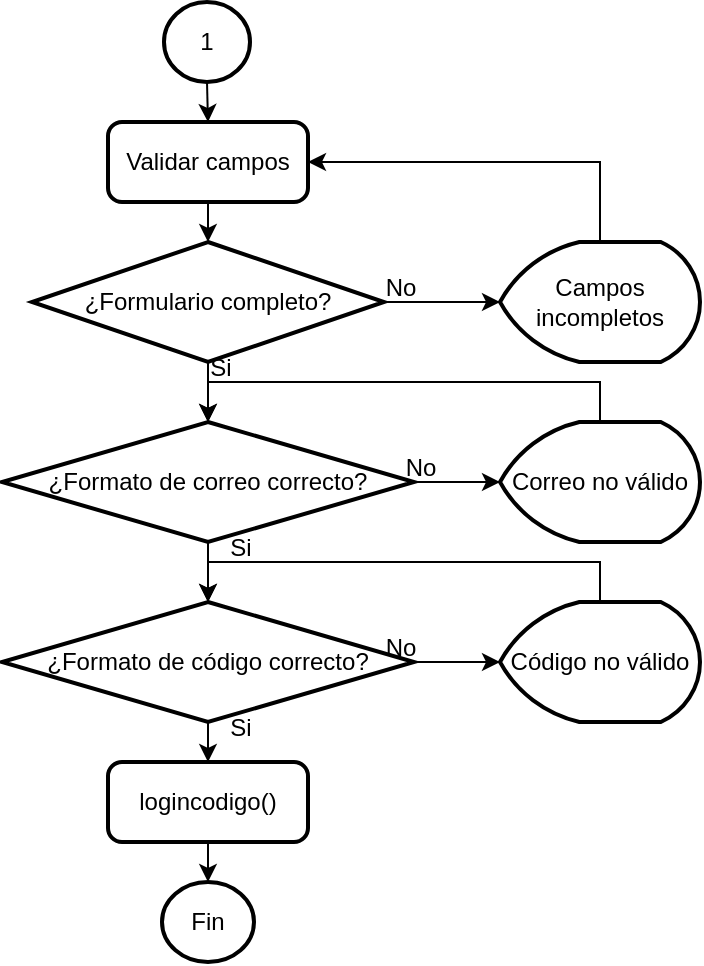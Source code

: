 <mxfile version="24.0.1" type="github">
  <diagram id="C5RBs43oDa-KdzZeNtuy" name="Page-1">
    <mxGraphModel dx="954" dy="600" grid="1" gridSize="10" guides="1" tooltips="1" connect="1" arrows="1" fold="1" page="1" pageScale="1" pageWidth="827" pageHeight="1169" math="0" shadow="0">
      <root>
        <mxCell id="WIyWlLk6GJQsqaUBKTNV-0" />
        <mxCell id="WIyWlLk6GJQsqaUBKTNV-1" parent="WIyWlLk6GJQsqaUBKTNV-0" />
        <mxCell id="3XNKm1Zu1vUke6XJzc6g-7" style="edgeStyle=orthogonalEdgeStyle;rounded=0;orthogonalLoop=1;jettySize=auto;html=1;exitX=0.5;exitY=1;exitDx=0;exitDy=0;exitPerimeter=0;entryX=0.5;entryY=0;entryDx=0;entryDy=0;" edge="1" parent="WIyWlLk6GJQsqaUBKTNV-1" source="3XNKm1Zu1vUke6XJzc6g-0" target="3XNKm1Zu1vUke6XJzc6g-2">
          <mxGeometry relative="1" as="geometry" />
        </mxCell>
        <mxCell id="3XNKm1Zu1vUke6XJzc6g-0" value="1" style="strokeWidth=2;html=1;shape=mxgraph.flowchart.start_1;whiteSpace=wrap;" vertex="1" parent="WIyWlLk6GJQsqaUBKTNV-1">
          <mxGeometry x="392" y="10" width="43" height="40" as="geometry" />
        </mxCell>
        <mxCell id="3XNKm1Zu1vUke6XJzc6g-1" value="Fin" style="strokeWidth=2;html=1;shape=mxgraph.flowchart.start_1;whiteSpace=wrap;" vertex="1" parent="WIyWlLk6GJQsqaUBKTNV-1">
          <mxGeometry x="391" y="450" width="46" height="40" as="geometry" />
        </mxCell>
        <mxCell id="3XNKm1Zu1vUke6XJzc6g-2" value="Validar campos" style="rounded=1;whiteSpace=wrap;html=1;absoluteArcSize=1;arcSize=14;strokeWidth=2;" vertex="1" parent="WIyWlLk6GJQsqaUBKTNV-1">
          <mxGeometry x="364" y="70" width="100" height="40" as="geometry" />
        </mxCell>
        <mxCell id="3XNKm1Zu1vUke6XJzc6g-3" value="¿Formulario completo?" style="strokeWidth=2;html=1;shape=mxgraph.flowchart.decision;whiteSpace=wrap;" vertex="1" parent="WIyWlLk6GJQsqaUBKTNV-1">
          <mxGeometry x="326" y="130" width="176" height="60" as="geometry" />
        </mxCell>
        <mxCell id="3XNKm1Zu1vUke6XJzc6g-6" style="edgeStyle=orthogonalEdgeStyle;rounded=0;orthogonalLoop=1;jettySize=auto;html=1;exitX=0.5;exitY=0;exitDx=0;exitDy=0;exitPerimeter=0;entryX=1;entryY=0.5;entryDx=0;entryDy=0;" edge="1" parent="WIyWlLk6GJQsqaUBKTNV-1" source="3XNKm1Zu1vUke6XJzc6g-4" target="3XNKm1Zu1vUke6XJzc6g-2">
          <mxGeometry relative="1" as="geometry" />
        </mxCell>
        <mxCell id="3XNKm1Zu1vUke6XJzc6g-4" value="Campos incompletos" style="strokeWidth=2;html=1;shape=mxgraph.flowchart.display;whiteSpace=wrap;" vertex="1" parent="WIyWlLk6GJQsqaUBKTNV-1">
          <mxGeometry x="560" y="130" width="100" height="60" as="geometry" />
        </mxCell>
        <mxCell id="3XNKm1Zu1vUke6XJzc6g-5" style="edgeStyle=orthogonalEdgeStyle;rounded=0;orthogonalLoop=1;jettySize=auto;html=1;exitX=1;exitY=0.5;exitDx=0;exitDy=0;exitPerimeter=0;entryX=0;entryY=0.5;entryDx=0;entryDy=0;entryPerimeter=0;" edge="1" parent="WIyWlLk6GJQsqaUBKTNV-1" source="3XNKm1Zu1vUke6XJzc6g-3" target="3XNKm1Zu1vUke6XJzc6g-4">
          <mxGeometry relative="1" as="geometry" />
        </mxCell>
        <mxCell id="3XNKm1Zu1vUke6XJzc6g-8" style="edgeStyle=orthogonalEdgeStyle;rounded=0;orthogonalLoop=1;jettySize=auto;html=1;exitX=0.5;exitY=1;exitDx=0;exitDy=0;entryX=0.5;entryY=0;entryDx=0;entryDy=0;entryPerimeter=0;" edge="1" parent="WIyWlLk6GJQsqaUBKTNV-1" source="3XNKm1Zu1vUke6XJzc6g-2" target="3XNKm1Zu1vUke6XJzc6g-3">
          <mxGeometry relative="1" as="geometry" />
        </mxCell>
        <mxCell id="3XNKm1Zu1vUke6XJzc6g-9" value="¿Formato de correo correcto?" style="strokeWidth=2;html=1;shape=mxgraph.flowchart.decision;whiteSpace=wrap;" vertex="1" parent="WIyWlLk6GJQsqaUBKTNV-1">
          <mxGeometry x="311" y="220" width="206" height="60" as="geometry" />
        </mxCell>
        <mxCell id="3XNKm1Zu1vUke6XJzc6g-10" style="edgeStyle=orthogonalEdgeStyle;rounded=0;orthogonalLoop=1;jettySize=auto;html=1;exitX=0.5;exitY=1;exitDx=0;exitDy=0;exitPerimeter=0;entryX=0.5;entryY=0;entryDx=0;entryDy=0;entryPerimeter=0;" edge="1" parent="WIyWlLk6GJQsqaUBKTNV-1" source="3XNKm1Zu1vUke6XJzc6g-3" target="3XNKm1Zu1vUke6XJzc6g-9">
          <mxGeometry relative="1" as="geometry" />
        </mxCell>
        <mxCell id="3XNKm1Zu1vUke6XJzc6g-11" value="Correo no válido" style="strokeWidth=2;html=1;shape=mxgraph.flowchart.display;whiteSpace=wrap;" vertex="1" parent="WIyWlLk6GJQsqaUBKTNV-1">
          <mxGeometry x="560" y="220" width="100" height="60" as="geometry" />
        </mxCell>
        <mxCell id="3XNKm1Zu1vUke6XJzc6g-12" style="edgeStyle=orthogonalEdgeStyle;rounded=0;orthogonalLoop=1;jettySize=auto;html=1;exitX=1;exitY=0.5;exitDx=0;exitDy=0;exitPerimeter=0;entryX=0;entryY=0.5;entryDx=0;entryDy=0;entryPerimeter=0;" edge="1" parent="WIyWlLk6GJQsqaUBKTNV-1" source="3XNKm1Zu1vUke6XJzc6g-9" target="3XNKm1Zu1vUke6XJzc6g-11">
          <mxGeometry relative="1" as="geometry" />
        </mxCell>
        <mxCell id="3XNKm1Zu1vUke6XJzc6g-13" style="edgeStyle=orthogonalEdgeStyle;rounded=0;orthogonalLoop=1;jettySize=auto;html=1;exitX=0.5;exitY=0;exitDx=0;exitDy=0;exitPerimeter=0;entryX=0.5;entryY=0;entryDx=0;entryDy=0;entryPerimeter=0;" edge="1" parent="WIyWlLk6GJQsqaUBKTNV-1" source="3XNKm1Zu1vUke6XJzc6g-11" target="3XNKm1Zu1vUke6XJzc6g-9">
          <mxGeometry relative="1" as="geometry" />
        </mxCell>
        <mxCell id="3XNKm1Zu1vUke6XJzc6g-21" style="edgeStyle=orthogonalEdgeStyle;rounded=0;orthogonalLoop=1;jettySize=auto;html=1;exitX=0.5;exitY=1;exitDx=0;exitDy=0;exitPerimeter=0;entryX=0.5;entryY=0;entryDx=0;entryDy=0;" edge="1" parent="WIyWlLk6GJQsqaUBKTNV-1" source="3XNKm1Zu1vUke6XJzc6g-14" target="3XNKm1Zu1vUke6XJzc6g-20">
          <mxGeometry relative="1" as="geometry" />
        </mxCell>
        <mxCell id="3XNKm1Zu1vUke6XJzc6g-14" value="¿Formato de código correcto?" style="strokeWidth=2;html=1;shape=mxgraph.flowchart.decision;whiteSpace=wrap;" vertex="1" parent="WIyWlLk6GJQsqaUBKTNV-1">
          <mxGeometry x="311" y="310" width="206" height="60" as="geometry" />
        </mxCell>
        <mxCell id="3XNKm1Zu1vUke6XJzc6g-15" value="Código no válido" style="strokeWidth=2;html=1;shape=mxgraph.flowchart.display;whiteSpace=wrap;" vertex="1" parent="WIyWlLk6GJQsqaUBKTNV-1">
          <mxGeometry x="560" y="310" width="100" height="60" as="geometry" />
        </mxCell>
        <mxCell id="3XNKm1Zu1vUke6XJzc6g-16" style="edgeStyle=orthogonalEdgeStyle;rounded=0;orthogonalLoop=1;jettySize=auto;html=1;exitX=1;exitY=0.5;exitDx=0;exitDy=0;exitPerimeter=0;entryX=0;entryY=0.5;entryDx=0;entryDy=0;entryPerimeter=0;" edge="1" parent="WIyWlLk6GJQsqaUBKTNV-1" source="3XNKm1Zu1vUke6XJzc6g-14" target="3XNKm1Zu1vUke6XJzc6g-15">
          <mxGeometry relative="1" as="geometry" />
        </mxCell>
        <mxCell id="3XNKm1Zu1vUke6XJzc6g-17" style="edgeStyle=orthogonalEdgeStyle;rounded=0;orthogonalLoop=1;jettySize=auto;html=1;exitX=0.5;exitY=1;exitDx=0;exitDy=0;exitPerimeter=0;entryX=0.5;entryY=0;entryDx=0;entryDy=0;entryPerimeter=0;" edge="1" parent="WIyWlLk6GJQsqaUBKTNV-1" source="3XNKm1Zu1vUke6XJzc6g-9" target="3XNKm1Zu1vUke6XJzc6g-14">
          <mxGeometry relative="1" as="geometry" />
        </mxCell>
        <mxCell id="3XNKm1Zu1vUke6XJzc6g-19" style="edgeStyle=orthogonalEdgeStyle;rounded=0;orthogonalLoop=1;jettySize=auto;html=1;exitX=0.5;exitY=0;exitDx=0;exitDy=0;exitPerimeter=0;entryX=0.5;entryY=0;entryDx=0;entryDy=0;entryPerimeter=0;" edge="1" parent="WIyWlLk6GJQsqaUBKTNV-1" source="3XNKm1Zu1vUke6XJzc6g-15" target="3XNKm1Zu1vUke6XJzc6g-14">
          <mxGeometry relative="1" as="geometry" />
        </mxCell>
        <mxCell id="3XNKm1Zu1vUke6XJzc6g-20" value="logincodigo()" style="rounded=1;whiteSpace=wrap;html=1;absoluteArcSize=1;arcSize=14;strokeWidth=2;" vertex="1" parent="WIyWlLk6GJQsqaUBKTNV-1">
          <mxGeometry x="364" y="390" width="100" height="40" as="geometry" />
        </mxCell>
        <mxCell id="3XNKm1Zu1vUke6XJzc6g-22" style="edgeStyle=orthogonalEdgeStyle;rounded=0;orthogonalLoop=1;jettySize=auto;html=1;exitX=0.5;exitY=1;exitDx=0;exitDy=0;entryX=0.5;entryY=0;entryDx=0;entryDy=0;entryPerimeter=0;" edge="1" parent="WIyWlLk6GJQsqaUBKTNV-1" source="3XNKm1Zu1vUke6XJzc6g-20" target="3XNKm1Zu1vUke6XJzc6g-1">
          <mxGeometry relative="1" as="geometry" />
        </mxCell>
        <mxCell id="3XNKm1Zu1vUke6XJzc6g-23" value="Si" style="text;html=1;align=center;verticalAlign=middle;resizable=0;points=[];autosize=1;strokeColor=none;fillColor=none;" vertex="1" parent="WIyWlLk6GJQsqaUBKTNV-1">
          <mxGeometry x="405" y="178" width="30" height="30" as="geometry" />
        </mxCell>
        <mxCell id="3XNKm1Zu1vUke6XJzc6g-24" value="No" style="text;html=1;align=center;verticalAlign=middle;resizable=0;points=[];autosize=1;strokeColor=none;fillColor=none;" vertex="1" parent="WIyWlLk6GJQsqaUBKTNV-1">
          <mxGeometry x="490" y="138" width="40" height="30" as="geometry" />
        </mxCell>
        <mxCell id="3XNKm1Zu1vUke6XJzc6g-25" value="Si" style="text;html=1;align=center;verticalAlign=middle;resizable=0;points=[];autosize=1;strokeColor=none;fillColor=none;" vertex="1" parent="WIyWlLk6GJQsqaUBKTNV-1">
          <mxGeometry x="415" y="268" width="30" height="30" as="geometry" />
        </mxCell>
        <mxCell id="3XNKm1Zu1vUke6XJzc6g-26" value="No" style="text;html=1;align=center;verticalAlign=middle;resizable=0;points=[];autosize=1;strokeColor=none;fillColor=none;" vertex="1" parent="WIyWlLk6GJQsqaUBKTNV-1">
          <mxGeometry x="500" y="228" width="40" height="30" as="geometry" />
        </mxCell>
        <mxCell id="3XNKm1Zu1vUke6XJzc6g-27" value="Si" style="text;html=1;align=center;verticalAlign=middle;resizable=0;points=[];autosize=1;strokeColor=none;fillColor=none;" vertex="1" parent="WIyWlLk6GJQsqaUBKTNV-1">
          <mxGeometry x="415" y="358" width="30" height="30" as="geometry" />
        </mxCell>
        <mxCell id="3XNKm1Zu1vUke6XJzc6g-28" value="No" style="text;html=1;align=center;verticalAlign=middle;resizable=0;points=[];autosize=1;strokeColor=none;fillColor=none;" vertex="1" parent="WIyWlLk6GJQsqaUBKTNV-1">
          <mxGeometry x="490" y="318" width="40" height="30" as="geometry" />
        </mxCell>
      </root>
    </mxGraphModel>
  </diagram>
</mxfile>
